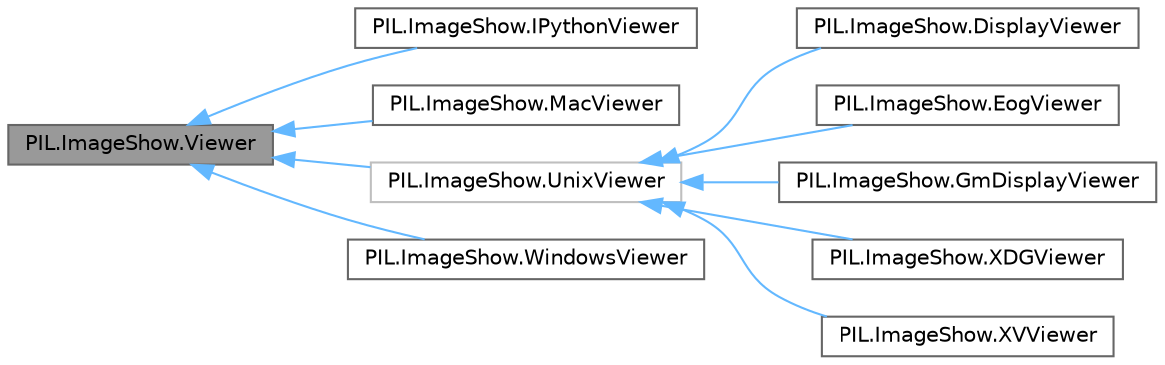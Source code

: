 digraph "PIL.ImageShow.Viewer"
{
 // LATEX_PDF_SIZE
  bgcolor="transparent";
  edge [fontname=Helvetica,fontsize=10,labelfontname=Helvetica,labelfontsize=10];
  node [fontname=Helvetica,fontsize=10,shape=box,height=0.2,width=0.4];
  rankdir="LR";
  Node1 [id="Node000001",label="PIL.ImageShow.Viewer",height=0.2,width=0.4,color="gray40", fillcolor="grey60", style="filled", fontcolor="black",tooltip=" "];
  Node1 -> Node2 [id="edge1_Node000001_Node000002",dir="back",color="steelblue1",style="solid",tooltip=" "];
  Node2 [id="Node000002",label="PIL.ImageShow.IPythonViewer",height=0.2,width=0.4,color="gray40", fillcolor="white", style="filled",URL="$de/d52/classPIL_1_1ImageShow_1_1IPythonViewer.html",tooltip=" "];
  Node1 -> Node3 [id="edge2_Node000001_Node000003",dir="back",color="steelblue1",style="solid",tooltip=" "];
  Node3 [id="Node000003",label="PIL.ImageShow.MacViewer",height=0.2,width=0.4,color="gray40", fillcolor="white", style="filled",URL="$de/da0/classPIL_1_1ImageShow_1_1MacViewer.html",tooltip=" "];
  Node1 -> Node4 [id="edge3_Node000001_Node000004",dir="back",color="steelblue1",style="solid",tooltip=" "];
  Node4 [id="Node000004",label="PIL.ImageShow.UnixViewer",height=0.2,width=0.4,color="grey75", fillcolor="white", style="filled",URL="$d4/d8c/classPIL_1_1ImageShow_1_1UnixViewer.html",tooltip=" "];
  Node4 -> Node5 [id="edge4_Node000004_Node000005",dir="back",color="steelblue1",style="solid",tooltip=" "];
  Node5 [id="Node000005",label="PIL.ImageShow.DisplayViewer",height=0.2,width=0.4,color="gray40", fillcolor="white", style="filled",URL="$d7/d65/classPIL_1_1ImageShow_1_1DisplayViewer.html",tooltip=" "];
  Node4 -> Node6 [id="edge5_Node000004_Node000006",dir="back",color="steelblue1",style="solid",tooltip=" "];
  Node6 [id="Node000006",label="PIL.ImageShow.EogViewer",height=0.2,width=0.4,color="gray40", fillcolor="white", style="filled",URL="$dc/d03/classPIL_1_1ImageShow_1_1EogViewer.html",tooltip=" "];
  Node4 -> Node7 [id="edge6_Node000004_Node000007",dir="back",color="steelblue1",style="solid",tooltip=" "];
  Node7 [id="Node000007",label="PIL.ImageShow.GmDisplayViewer",height=0.2,width=0.4,color="gray40", fillcolor="white", style="filled",URL="$d3/d16/classPIL_1_1ImageShow_1_1GmDisplayViewer.html",tooltip=" "];
  Node4 -> Node8 [id="edge7_Node000004_Node000008",dir="back",color="steelblue1",style="solid",tooltip=" "];
  Node8 [id="Node000008",label="PIL.ImageShow.XDGViewer",height=0.2,width=0.4,color="gray40", fillcolor="white", style="filled",URL="$d9/dd5/classPIL_1_1ImageShow_1_1XDGViewer.html",tooltip=" "];
  Node4 -> Node9 [id="edge8_Node000004_Node000009",dir="back",color="steelblue1",style="solid",tooltip=" "];
  Node9 [id="Node000009",label="PIL.ImageShow.XVViewer",height=0.2,width=0.4,color="gray40", fillcolor="white", style="filled",URL="$d4/dbf/classPIL_1_1ImageShow_1_1XVViewer.html",tooltip=" "];
  Node1 -> Node10 [id="edge9_Node000001_Node000010",dir="back",color="steelblue1",style="solid",tooltip=" "];
  Node10 [id="Node000010",label="PIL.ImageShow.WindowsViewer",height=0.2,width=0.4,color="gray40", fillcolor="white", style="filled",URL="$d3/d15/classPIL_1_1ImageShow_1_1WindowsViewer.html",tooltip=" "];
}

